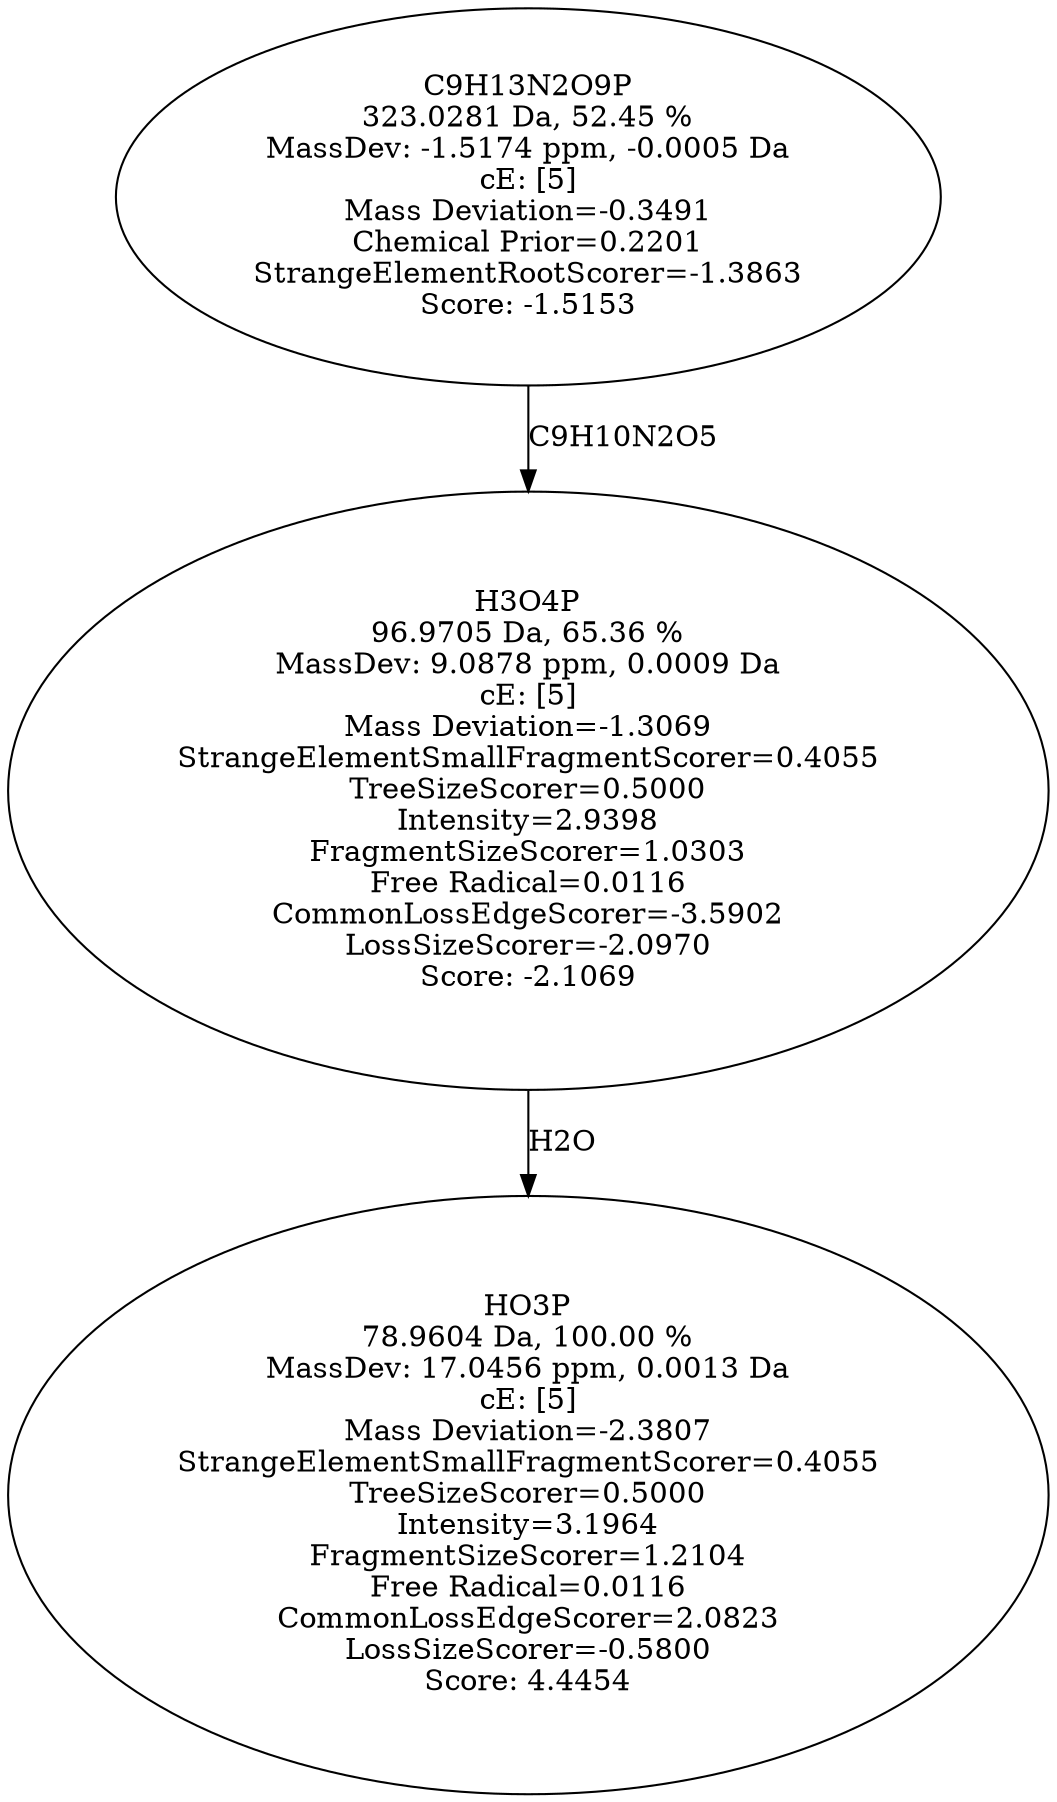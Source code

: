 strict digraph {
v1 [label="HO3P\n78.9604 Da, 100.00 %\nMassDev: 17.0456 ppm, 0.0013 Da\ncE: [5]\nMass Deviation=-2.3807\nStrangeElementSmallFragmentScorer=0.4055\nTreeSizeScorer=0.5000\nIntensity=3.1964\nFragmentSizeScorer=1.2104\nFree Radical=0.0116\nCommonLossEdgeScorer=2.0823\nLossSizeScorer=-0.5800\nScore: 4.4454"];
v2 [label="H3O4P\n96.9705 Da, 65.36 %\nMassDev: 9.0878 ppm, 0.0009 Da\ncE: [5]\nMass Deviation=-1.3069\nStrangeElementSmallFragmentScorer=0.4055\nTreeSizeScorer=0.5000\nIntensity=2.9398\nFragmentSizeScorer=1.0303\nFree Radical=0.0116\nCommonLossEdgeScorer=-3.5902\nLossSizeScorer=-2.0970\nScore: -2.1069"];
v3 [label="C9H13N2O9P\n323.0281 Da, 52.45 %\nMassDev: -1.5174 ppm, -0.0005 Da\ncE: [5]\nMass Deviation=-0.3491\nChemical Prior=0.2201\nStrangeElementRootScorer=-1.3863\nScore: -1.5153"];
v2 -> v1 [label="H2O"];
v3 -> v2 [label="C9H10N2O5"];
}